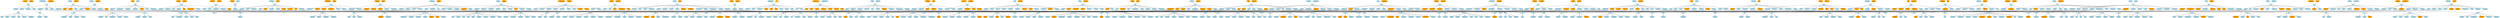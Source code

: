 digraph Families {
	node [color=lightblue2 style=filled]
	overlap=false
	"1a" [label=Hodine]
	"1b" [label=Bollarde]
	1 [shape=diamond]
	"1a" -> 1
	"1b" -> 1
	"2a" [label=Wendelmodis]
	"2b" [label=Ludolphus]
	2 [shape=diamond]
	"2a" -> 2
	"2b" -> 2
	"3a" [label=Siburgis]
	"3b" [label=Kerstiaen]
	3 [shape=diamond]
	"3a" -> 3
	"3b" -> 3
	"4a" [label=Ricmoden]
	"4b" [label=Philips]
	4 [shape=diamond]
	"4a" -> 4
	"4b" -> 4
	"5a" [label=Folqui]
	"5b" [label=Stephanus]
	5 [shape=diamond]
	"5a" -> 5
	"5b" -> 5
	"6a" [label=Gertrudis]
	"6b" [label=Alem]
	6 [shape=diamond]
	"6a" -> 6
	"6b" -> 6
	"7a" [label=Diewiven]
	"7b" [label=Ino]
	7 [shape=diamond]
	"7a" -> 7
	"7b" -> 7
	"8a" [label=Segherarden]
	"8b" [label=Hatebrandus]
	8 [shape=diamond]
	"8a" -> 8
	"8b" -> 8
	"9a" [label=Sipper]
	"9b" [label=Blankard]
	9 [shape=diamond]
	"9a" -> 9
	"9b" -> 9
	"10a" [label=Remsindis]
	"10b" [label=Amilius]
	10 [shape=diamond]
	"10a" -> 10
	"10b" -> 10
	"11a" [label=Volcwiif]
	"11b" [label=Eylwardo]
	11 [shape=diamond]
	"11a" -> 11
	"11b" -> 11
	"12a" [label=Sywi]
	"12b" [label=Franco]
	12 [shape=diamond]
	"12a" -> 12
	"12b" -> 12
	"13a" [label=Suaneka]
	"13b" [label=Ringot]
	13 [shape=diamond]
	"13a" -> 13
	"13b" -> 13
	"14a" [label=Woltwigis]
	"14b" [label=Assceric]
	14 [shape=diamond]
	"14a" -> 14
	"14b" -> 14
	"15a" [label=Heilsota]
	"15b" [label=Jiusippus]
	15 [shape=diamond]
	"15a" -> 15
	"15b" -> 15
	"16a" [label=Volcwiif]
	"16b" [label=Sanders]
	16 [shape=diamond]
	"16a" -> 16
	"16b" -> 16
	"17a" [label=Yda]
	"17b" [label=Kerstiaen]
	17 [shape=diamond]
	"17a" -> 17
	"17b" -> 17
	"18a" [label=Atghardis]
	"18b" [label=Hylonus]
	18 [shape=diamond]
	"18a" -> 18
	"18b" -> 18
	"19a" [label=Ghodelde]
	"19b" [label=Sanse]
	19 [shape=diamond]
	"19a" -> 19
	"19b" -> 19
	"20a" [label=Aleberna]
	"20b" [label=Florens]
	20 [shape=diamond]
	"20a" -> 20
	"20b" -> 20
	"21a" [label=Auesoete]
	"21b" [label=Dauid]
	21 [shape=diamond]
	"21a" -> 21
	"21b" -> 21
	"22a" [label=Sybillia]
	"22b" [label=Pieter]
	22 [shape=diamond]
	"22a" -> 22
	"22b" -> 22
	"23a" [label=Berta]
	"23b" [label=Rolekine]
	23 [shape=diamond]
	"23a" -> 23
	"23b" -> 23
	"24a" [label=Auesoete]
	"24b" [label=Stephanus]
	24 [shape=diamond]
	"24a" -> 24
	"24b" -> 24
	"25a" [label=Baua]
	"25b" [label=Tielen]
	25 [shape=diamond]
	"25a" -> 25
	"25b" -> 25
	"26a" [label=Liudburgis]
	"26b" [label=Adam]
	26 [shape=diamond]
	"26a" -> 26
	"26b" -> 26
	"27a" [label=Sipper]
	"27b" [label=Herman]
	27 [shape=diamond]
	"27a" -> 27
	"27b" -> 27
	"28a" [label=Zuanelt]
	"28b" [label=Dammas]
	28 [shape=diamond]
	"28a" -> 28
	"28b" -> 28
	"29a" [label=Erkenradis]
	"29b" [label="Maelkinа"]
	29 [shape=diamond]
	"29a" -> 29
	"29b" -> 29
	"30a" [label=Diewiven]
	"30b" [label=Jiusippus]
	30 [shape=diamond]
	"30a" -> 30
	"30b" -> 30
	"31a" [label=Machtilden]
	"31b" [label=Lucas]
	31 [shape=diamond]
	"31a" -> 31
	"31b" -> 31
	"32a" [label=Menoldis]
	"32b" [label=Tielen]
	32 [shape=diamond]
	"32a" -> 32
	"32b" -> 32
	"33a" [label=Hille]
	"33b" [label=Tiedeman]
	33 [shape=diamond]
	"33a" -> 33
	"33b" -> 33
	"34a" [label=Ermegardis]
	"34b" [label=""]
	34 [shape=diamond]
	"34a" -> 34
	"34b" -> 34
	"35a" [label=Sywi]
	"35b" [label=Lambrecht]
	35 [shape=diamond]
	"35a" -> 35
	"35b" -> 35
	"36a" [label=Salome]
	"36b" [label=Lardies]
	36 [shape=diamond]
	"36a" -> 36
	"36b" -> 36
	"37a" [label=Scilla]
	"37b" [label=Bollarde]
	37 [shape=diamond]
	"37a" -> 37
	"37b" -> 37
	"38a" [label=Soeten]
	"38b" [label=Harlo]
	38 [shape=diamond]
	"38a" -> 38
	"38b" -> 38
	"39a" [label=Nimme]
	"39b" [label=Thitardo]
	39 [shape=diamond]
	"39a" -> 39
	"39b" -> 39
	"40a" [label=Nimme]
	"40b" [label=Gosuinus]
	40 [shape=diamond]
	"40a" -> 40
	"40b" -> 40
	"41a" [label=Wendelmodis]
	"41b" [label=Conrado]
	41 [shape=diamond]
	"41a" -> 41
	"41b" -> 41
	"42a" [label=Sophia]
	"42b" [label=Sanse]
	42 [shape=diamond]
	"42a" -> 42
	"42b" -> 42
	"43a" [label=Zuanelt]
	"43b" [label=Siccone]
	43 [shape=diamond]
	"43a" -> 43
	"43b" -> 43
	"44a" [label=Reymodis]
	"44b" [label=Jdir]
	44 [shape=diamond]
	"44a" -> 44
	"44b" -> 44
	"45a" [label=Gheesen]
	"45b" [label=Froumoldus]
	45 [shape=diamond]
	"45a" -> 45
	"45b" -> 45
	"46a" [label=Siwa]
	"46b" [label=Michiel]
	46 [shape=diamond]
	"46a" -> 46
	"46b" -> 46
	"47a" [label=Jute]
	"47b" [label=Dammas]
	47 [shape=diamond]
	"47a" -> 47
	"47b" -> 47
	"48a" [label=Hodine]
	"48b" [label=Heinkin]
	48 [shape=diamond]
	"48a" -> 48
	"48b" -> 48
	"49a" [label=Truden]
	"49b" [label=Ghodscalc]
	49 [shape=diamond]
	"49a" -> 49
	"49b" -> 49
	"50a" [label=Cecilia]
	"50b" [label=Brun]
	50 [shape=diamond]
	"50a" -> 50
	"50b" -> 50
	"1c1" [label=Rycaldis]
	1 -> "1c1"
	"3c1" [label=Liedelde]
	3 -> "3c1"
	"5c1" [label=Fellen]
	5 -> "5c1"
	"6c1" [label=Helyana]
	6 -> "6c1"
	"7c1" [label=Ghoudekinen]
	7 -> "7c1"
	"8c1" [label=Geile]
	8 -> "8c1"
	"9c1" [label=Hubrecht]
	9 -> "9c1"
	"9c1" [label=Hubrecht color=orange]
	"12c1" [label=Woltwigis]
	12 -> "12c1"
	"13c1" [label=Heinone]
	13 -> "13c1"
	"15c1" [label=Meynseth]
	15 -> "15c1"
	"16c1" [label=Truden]
	16 -> "16c1"
	"20c1" [label=Pelegrim]
	20 -> "20c1"
	"23c1" [label=Aleydis]
	23 -> "23c1"
	"24c1" [label=Willai]
	24 -> "24c1"
	"26c1" [label=Ysewin]
	26 -> "26c1"
	"29c1" [label=Franco]
	29 -> "29c1"
	"30c1" [label=Saxiardis]
	30 -> "30c1"
	"31c1" [label=Hylonus]
	31 -> "31c1"
	"32c1" [label=Eligius]
	32 -> "32c1"
	"33c1" [label=Bel]
	33 -> "33c1"
	"35c1" [label=Herlewin]
	35 -> "35c1"
	"36c1" [label=Helyana]
	36 -> "36c1"
	"37c1" [label=Wijfgode]
	37 -> "37c1"
	"38c1" [label=Trame]
	38 -> "38c1"
	"39c1" [label=Berta]
	39 -> "39c1"
	"40c1" [label=Siwa]
	40 -> "40c1"
	"41c1" [label=Reynerus]
	41 -> "41c1"
	"42c1" [label=Erenboede]
	42 -> "42c1"
	"43c1" [label=Helyana]
	43 -> "43c1"
	"44c1" [label=Gertrudis]
	44 -> "44c1"
	"46c1" [label=Segherarden]
	46 -> "46c1"
	"47c1" [label=Wederic]
	47 -> "47c1"
	"50c1" [label=Aleberna]
	50 -> "50c1"
	"12c1" [label=Woltwigis color=orange]
	"1c2" [label=Mauricius]
	1 -> "1c2"
	"2c1" [label=Thedwi]
	2 -> "2c1"
	"4c1" [label=Zuanelt]
	4 -> "4c1"
	"5c2" [label=Ysewin]
	5 -> "5c2"
	"6c2" [label=Meinoldo]
	6 -> "6c2"
	"8c2" [label=Truden]
	8 -> "8c2"
	"8c2" [label=Truden color=orange]
	"9c2" [label=Herman]
	9 -> "9c2"
	"13c2" [label=Baua]
	13 -> "13c2"
	"14c1" [label=Moys]
	14 -> "14c1"
	"14c1" [label=Moys color=orange]
	"15c2" [label=Meynseth]
	15 -> "15c2"
	"16c2" [label=Ermegardis]
	16 -> "16c2"
	"18c1" [label=Lutghardis]
	18 -> "18c1"
	"19c1" [label=Truden]
	19 -> "19c1"
	"20c2" [label=Albertus]
	20 -> "20c2"
	"21c1" [label=Ermegardis]
	21 -> "21c1"
	"23c2" [label=Otto]
	23 -> "23c2"
	"25c1" [label=Tetta]
	25 -> "25c1"
	"26c2" [label=Gherung]
	26 -> "26c2"
	"28c1" [label=Suam]
	28 -> "28c1"
	"31c2" [label=Hildegardis]
	31 -> "31c2"
	"32c2" [label=Mabelie]
	32 -> "32c2"
	"33c2" [label=Gheesen]
	33 -> "33c2"
	"35c2" [label=Gheeneman]
	35 -> "35c2"
	"38c2" [label=Pietersen]
	38 -> "38c2"
	"39c2" [label=Hille]
	39 -> "39c2"
	"42c2" [label=Eingeliadis]
	42 -> "42c2"
	"45c1" [label=Hubrecht]
	45 -> "45c1"
	"46c2" [label=Godeweris]
	46 -> "46c2"
	"47c2" [label=Barwoud]
	47 -> "47c2"
	"47c2" [label=Barwoud color=orange]
	"49c1" [label=Aghete]
	49 -> "49c1"
	"23c1" [label=Aleydis color=orange]
	"2c2" [label=Wybel]
	2 -> "2c2"
	"5c3" [label=Alem]
	5 -> "5c3"
	"6c3" [label=Bertoldus]
	6 -> "6c3"
	"7c2" [label=Kerstiaen]
	7 -> "7c2"
	"8c3" [label=Gheesen]
	8 -> "8c3"
	"9c3" [label=Walwin]
	9 -> "9c3"
	"10c1" [label=Sipper]
	10 -> "10c1"
	"11c1" [label=Otger]
	11 -> "11c1"
	"13c3" [label=Rissewint]
	13 -> "13c3"
	"13a" [label=Suaneka color=orange]
	"14c2" [label=Gheldekin]
	14 -> "14c2"
	"19c2" [label=Wissen]
	19 -> "19c2"
	"20c3" [label=Woltwigis]
	20 -> "20c3"
	"21c2" [label=Reynildis]
	21 -> "21c2"
	"24c2" [label=Oudrauen]
	24 -> "24c2"
	"27c1" [label=Imsoete]
	27 -> "27c1"
	"28c2" [label=Siccone]
	28 -> "28c2"
	"29c2" [label=Winrechus]
	29 -> "29c2"
	"30c2" [label=Vandelghis]
	30 -> "30c2"
	"31c3" [label=Emgelberna]
	31 -> "31c3"
	"32c3" [label=Swegero]
	32 -> "32c3"
	"33c3" [label=Saxiardis]
	33 -> "33c3"
	"34c1" [label=Kerstine]
	34 -> "34c1"
	"35c3" [label=Guido]
	35 -> "35c3"
	"36c2" [label=Godeweris]
	36 -> "36c2"
	"37c2" [label=Saxiardis]
	37 -> "37c2"
	"38c3" [label=Herbert]
	38 -> "38c3"
	"42c3" [label=Lutghardis]
	42 -> "42c3"
	"43c2" [label=Siburgis]
	43 -> "43c2"
	"44c2" [label=Gertrudis]
	44 -> "44c2"
	"46c3" [label=Gheuardus]
	46 -> "46c3"
	"48c1" [label=Wijfgode]
	48 -> "48c1"
	"50c2" [label=Imsoete]
	50 -> "50c2"
	"28b" [label=Dammas color=orange]
	"37c1" [label=Wijfgode color=orange]
	"18c1" [label=Lutghardis color=orange]
	"30c2" [label=Vandelghis color=orange]
	"2c3" [label=Mette]
	2 -> "2c3"
	"5c4" [label=Suaneka]
	5 -> "5c4"
	"7c3" [label=Goeskin]
	7 -> "7c3"
	"8c4" [label=Geile]
	8 -> "8c4"
	"8c4" [label=Geile color=orange]
	"11c2" [label=Cecilia]
	11 -> "11c2"
	"15c3" [label=Gerburgis]
	15 -> "15c3"
	"17c1" [label=Lotijn]
	17 -> "17c1"
	"18c2" [label=Atghardis]
	18 -> "18c2"
	"19c3" [label=Marisseis]
	19 -> "19c3"
	"21c3" [label=Heilsota]
	21 -> "21c3"
	"22c1" [label=Bernero]
	22 -> "22c1"
	"22a" [label=Sybillia color=orange]
	"23c3" [label=Voghel]
	23 -> "23c3"
	"29c3" [label=Wernerus]
	29 -> "29c3"
	"30c3" [label=Lisebette]
	30 -> "30c3"
	"32c4" [label=Geykonis]
	32 -> "32c4"
	"34c2" [label=Cofte]
	34 -> "34c2"
	"35c4" [label=Radewijns]
	35 -> "35c4"
	"37c3" [label=Itsburgis]
	37 -> "37c3"
	"38c4" [label=Hildegardis]
	38 -> "38c4"
	"40c2" [label=Hille]
	40 -> "40c2"
	"41c2" [label=Adolfus]
	41 -> "41c2"
	"42c4" [label=Saxiardis]
	42 -> "42c4"
	"43c3" [label=Otto]
	43 -> "43c3"
	"45c2" [label=Wijfgode]
	45 -> "45c2"
	"46c4" [label=Tetta]
	46 -> "46c4"
	"50c3" [label=Alem]
	50 -> "50c3"
	"2b" [label=Ludolphus color=orange]
	"15c1" [label=Meynseth color=orange]
	"7c3" [label=Goeskin color=orange]
	"34c2" [label=Cofte color=orange]
	"42c4" [label=Saxiardis color=orange]
	"1c3" [label=Bernardus]
	1 -> "1c3"
	"3c2" [label=Alem]
	3 -> "3c2"
	"4c2" [label=Thedwi]
	4 -> "4c2"
	"5c5" [label=Arnulphus]
	5 -> "5c5"
	"6c4" [label="Elyasа"]
	6 -> "6c4"
	"8c5" [label=Berta]
	8 -> "8c5"
	"9c4" [label=Imma]
	9 -> "9c4"
	"10c2" [label=Oderada]
	10 -> "10c2"
	"11c3" [label=Ghoudekinen]
	11 -> "11c3"
	"11c3" [label=Ghoudekinen color=orange]
	"12c2" [label=Rycaldis]
	12 -> "12c2"
	"15c4" [label=Stoethoute]
	15 -> "15c4"
	"15c4" [label=Stoethoute color=orange]
	"16c3" [label=Voghel]
	16 -> "16c3"
	"17c2" [label=Wigboldo]
	17 -> "17c2"
	"19c4" [label=Aue]
	19 -> "19c4"
	"19c4" [label=Aue color=orange]
	"20c4" [label=Sara]
	20 -> "20c4"
	"24c3" [label=Godeweris]
	24 -> "24c3"
	"25c2" [label=Godeweris]
	25 -> "25c2"
	"26c3" [label=Fellen]
	26 -> "26c3"
	"30c4" [label=Ghela]
	30 -> "30c4"
	"32c5" [label=Beatrice]
	32 -> "32c5"
	"34c3" [label=Sylof]
	34 -> "34c3"
	"34c3" [label=Sylof color=orange]
	"35c5" [label=Hadewigis]
	35 -> "35c5"
	"36c3" [label=Gilis]
	36 -> "36c3"
	"37c4" [label=Sywi]
	37 -> "37c4"
	"38c5" [label=Thitardo]
	38 -> "38c5"
	"39c3" [label=Aleberna]
	39 -> "39c3"
	"41c3" [label=Volcwiif]
	41 -> "41c3"
	"41c3" [label=Volcwiif color=orange]
	"44c3" [label=Thedwi]
	44 -> "44c3"
	"49c2" [label=Heideric]
	49 -> "49c2"
	"50c4" [label=Ludolphus]
	50 -> "50c4"
	"26b" [label=Adam color=orange]
	"50c1" [label=Aleberna color=orange]
	"4c1" [label=Zuanelt color=orange]
	"50c4" [label=Ludolphus color=orange]
	"1c4" [label=Emmelina]
	1 -> "1c4"
	"4c3" [label=Menoldis]
	4 -> "4c3"
	"5c6" [label=Hardenbernus]
	5 -> "5c6"
	"6c5" [label=Reynildis]
	6 -> "6c5"
	"8c6" [label=Volcwiif]
	8 -> "8c6"
	"9c5" [label=Reymodis]
	9 -> "9c5"
	"10c3" [label=Symon]
	10 -> "10c3"
	"11c4" [label=Amalburga]
	11 -> "11c4"
	"12c3" [label=Zuanelt]
	12 -> "12c3"
	"14c3" [label=Lammekin]
	14 -> "14c3"
	"15c5" [label=Wasseliin]
	15 -> "15c5"
	"16c4" [label=Clemmam]
	16 -> "16c4"
	"17c3" [label=Mabelie]
	17 -> "17c3"
	"18c3" [label=Walburgis]
	18 -> "18c3"
	"18a" [label=Atghardis color=orange]
	"19c5" [label=Auesoete]
	19 -> "19c5"
	"24c4" [label=Menzone]
	24 -> "24c4"
	"25c3" [label=Frethericus]
	25 -> "25c3"
	"27c2" [label=Suaneka]
	27 -> "27c2"
	"29c4" [label=Adolfus]
	29 -> "29c4"
	"30c5" [label=Heilsota]
	30 -> "30c5"
	"30a" [label=Diewiven color=orange]
	"31c4" [label=Bollarde]
	31 -> "31c4"
	"32c6" [label=Arnekin]
	32 -> "32c6"
	"34c4" [label=Ludolphus]
	34 -> "34c4"
	"35c6" [label=Auesoete]
	35 -> "35c6"
	"36c4" [label=Clementia]
	36 -> "36c4"
	"37c5" [label=Wijfgode]
	37 -> "37c5"
	"39c4" [label=Ricmoden]
	39 -> "39c4"
	"40c3" [label=Ysewin]
	40 -> "40c3"
	"42c5" [label=Douwen]
	42 -> "42c5"
	"43c4" [label=Jute]
	43 -> "43c4"
	"45c3" [label=Hilduardis]
	45 -> "45c3"
	"46c5" [label=Gosuinus]
	46 -> "46c5"
	"47c3" [label=Ermerut]
	47 -> "47c3"
	"49c3" [label=Rembrecht]
	49 -> "49c3"
	"50c5" [label=Pelegrim]
	50 -> "50c5"
	"45c1" [label=Hubrecht color=orange]
	"32c3" [label=Swegero color=orange]
	"36c2" [label=Godeweris color=orange]
	"19c3" [label=Marisseis color=orange]
	"6c5" [label=Reynildis color=orange]
	"49c3" [label=Rembrecht color=orange]
	"1c5" [label=Hako]
	1 -> "1c5"
	"3c3" [label=Aghete]
	3 -> "3c3"
	"4c4" [label=Suaneka]
	4 -> "4c4"
	"5c7" [label=Jute]
	5 -> "5c7"
	"6c6" [label=Coclike]
	6 -> "6c6"
	"6a" [label=Gertrudis color=orange]
	"7c4" [label=Bartrarde]
	7 -> "7c4"
	"8c7" [label=Gilis]
	8 -> "8c7"
	"9c6" [label=Isbrandus]
	9 -> "9c6"
	"10c4" [label=Egbertus]
	10 -> "10c4"
	"12c4" [label=Arnekin]
	12 -> "12c4"
	"15c6" [label=Rycaldis]
	15 -> "15c6"
	"16c5" [label=Arnoud]
	16 -> "16c5"
	"23c4" [label=Lutbrandus]
	23 -> "23c4"
	"23c4" [label=Lutbrandus color=orange]
	"24c5" [label=Eremboldus]
	24 -> "24c5"
	"27c3" [label=Meynolphus]
	27 -> "27c3"
	"27a" [label=Sipper color=orange]
	"29c5" [label=Everocker]
	29 -> "29c5"
	"31c5" [label=Michiel]
	31 -> "31c5"
	"32c7" [label=Clara]
	32 -> "32c7"
	"33c4" [label=Reynwi]
	33 -> "33c4"
	"34c5" [label=Clara]
	34 -> "34c5"
	"37c6" [label=Clara]
	37 -> "37c6"
	"38c6" [label=Gloria]
	38 -> "38c6"
	"39c5" [label=Tielen]
	39 -> "39c5"
	"40c4" [label=Kolekinus]
	40 -> "40c4"
	"41c4" [label=Mauricius]
	41 -> "41c4"
	"44c4" [label=Fellen]
	44 -> "44c4"
	"45c4" [label=Grote]
	45 -> "45c4"
	"48c2" [label=Zuanelt]
	48 -> "48c2"
	"49c4" [label=Ghisele]
	49 -> "49c4"
	"50c6" [label=Woutermanne]
	50 -> "50c6"
	"13b" [label=Ringot color=orange]
	"15c2" [label=Meynseth color=orange]
	"43c4" [label=Jute color=orange]
	"3c4" [label=Herbert]
	3 -> "3c4"
	"4c5" [label=Gosuinus]
	4 -> "4c5"
	"5c8" [label=bertrade]
	5 -> "5c8"
	"7c5" [label=Ryccie]
	7 -> "7c5"
	"8c8" [label=Mauricius]
	8 -> "8c8"
	"8a" [label=Segherarden color=orange]
	"9c7" [label=Harlo]
	9 -> "9c7"
	"10c5" [label=Alretieren]
	10 -> "10c5"
	"11c5" [label=Hille]
	11 -> "11c5"
	"14c4" [label=Grote]
	14 -> "14c4"
	"15c7" [label=Remsindis]
	15 -> "15c7"
	"15a" [label=Heilsota color=orange]
	"16c6" [label=Ghoudekinen]
	16 -> "16c6"
	"17c4" [label=Lenildis]
	17 -> "17c4"
	"20c5" [label=Heilsota]
	20 -> "20c5"
	"21c4" [label=Dammas]
	21 -> "21c4"
	"23c5" [label=Godeweris]
	23 -> "23c5"
	"24c6" [label=Agnes]
	24 -> "24c6"
	"25c4" [label=Soeten]
	25 -> "25c4"
	"29c6" [label=Froumoldus]
	29 -> "29c6"
	"31c6" [label=Walburgis]
	31 -> "31c6"
	"34c6" [label=Lotijn]
	34 -> "34c6"
	"35c7" [label=Symon]
	35 -> "35c7"
	"36c5" [label=Riquardus]
	36 -> "36c5"
	"37c7" [label=Moerseil]
	37 -> "37c7"
	"40c5" [label=Amelgeir]
	40 -> "40c5"
	"41c5" [label=Mabelie]
	41 -> "41c5"
	"42c6" [label=Winrechus]
	42 -> "42c6"
	"43c5" [label=Clementia]
	43 -> "43c5"
	"44c5" [label=Conrado]
	44 -> "44c5"
	"45c5" [label=Auesoete]
	45 -> "45c5"
	"45a" [label=Gheesen color=orange]
	"46c6" [label=Woutermanne]
	46 -> "46c6"
	"46c6" [label=Woutermanne color=orange]
	"47c4" [label=Heilsota]
	47 -> "47c4"
	"49c5" [label=Gertrudis]
	49 -> "49c5"
	"50c7" [label=Denijs]
	50 -> "50c7"
	"3a" [label=Siburgis color=orange]
	"31c1" [label=Hylonus color=orange]
	"39c1" [label=Berta color=orange]
	"5c2" [label=Ysewin color=orange]
	"20c2" [label=Albertus color=orange]
	"31c2" [label=Hildegardis color=orange]
	"7c2" [label=Kerstiaen color=orange]
	"30c5" [label=Heilsota color=orange]
	"16c5" [label=Arnoud color=orange]
	"1c6" [label=Samuel]
	1 -> "1c6"
	"4c6" [label=Paradanus]
	4 -> "4c6"
	"7c6" [label=Franco]
	7 -> "7c6"
	"11c6" [label=Dybben]
	11 -> "11c6"
	"19c6" [label=Ghela]
	19 -> "19c6"
	"20c6" [label=Albertus]
	20 -> "20c6"
	"21c5" [label=Wigherus]
	21 -> "21c5"
	"29c7" [label=Ghoudekinen]
	29 -> "29c7"
	"31c7" [label=Jacomin]
	31 -> "31c7"
	"32c8" [label=Ghisebrecht]
	32 -> "32c8"
	"33c5" [label=Yda]
	33 -> "33c5"
	"36c6" [label=Zuanelt]
	36 -> "36c6"
	"37c8" [label=Anthonius]
	37 -> "37c8"
	"39c6" [label=Radwardo]
	39 -> "39c6"
	"40c6" [label=Rembrecht]
	40 -> "40c6"
	"41c6" [label=Euffemia]
	41 -> "41c6"
	"42c7" [label=Berta]
	42 -> "42c7"
	"43c6" [label=Ghodekin]
	43 -> "43c6"
	"46c7" [label=Imsoete]
	46 -> "46c7"
	"47c5" [label=Rodolf]
	47 -> "47c5"
	"4b" [label=Philips color=orange]
	"44b" [label=Jdir color=orange]
	"32c2" [label=Mabelie color=orange]
	"44c2" [label=Gertrudis color=orange]
	"8c6" [label=Volcwiif color=orange]
	"11c5" [label=Hille color=orange]
	"16c6" [label=Ghoudekinen color=orange]
	"5c9" [label=Ripperti]
	5 -> "5c9"
	"7c7" [label=Hughe]
	7 -> "7c7"
	"9c8" [label="Coekeа"]
	9 -> "9c8"
	"10c6" [label=Lisebette]
	10 -> "10c6"
	"11c7" [label=Sara]
	11 -> "11c7"
	"11a" [label=Volcwiif color=orange]
	"12c5" [label=Margareta]
	12 -> "12c5"
	"16c7" [label=Gloria]
	16 -> "16c7"
	"21c6" [label=Erkenradis]
	21 -> "21c6"
	"23c6" [label=Gherolf]
	23 -> "23c6"
	"24c7" [label=Salome]
	24 -> "24c7"
	"29c8" [label=Machtilden]
	29 -> "29c8"
	"32c9" [label=Ricout]
	32 -> "32c9"
	"33c6" [label=Rabburgis]
	33 -> "33c6"
	"34c7" [label=Philips]
	34 -> "34c7"
	"37c9" [label=Segherarden]
	37 -> "37c9"
	"38c7" [label=Tetta]
	38 -> "38c7"
	"40c7" [label=Wijfgode]
	40 -> "40c7"
	"41c7" [label=Reynwi]
	41 -> "41c7"
	"42c8" [label=Waldfridus]
	42 -> "42c8"
	"42c8" [label=Waldfridus color=orange]
	"43c7" [label=Wendelmodis]
	43 -> "43c7"
	"47c6" [label=Butsel]
	47 -> "47c6"
	"48c3" [label=Amelgeir]
	48 -> "48c3"
	"49c6" [label=Rolekine]
	49 -> "49c6"
	"50c8" [label=Clarebout]
	50 -> "50c8"
	"26a" [label=Liudburgis color=orange]
	"29b" [label="Maelkinа" color=orange]
	"31b" [label=Lucas color=orange]
	"26c1" [label=Ysewin color=orange]
	"8c5" [label=Berta color=orange]
	"25c4" [label=Soeten color=orange]
	"1c6" [label=Samuel color=orange]
	"33c5" [label=Yda color=orange]
	"1c7" [label=Reynwi]
	1 -> "1c7"
	"7c8" [label=Eligius]
	7 -> "7c8"
	"9c9" [label=Yda]
	9 -> "9c9"
	"12c6" [label=Diddekin]
	12 -> "12c6"
	"14c5" [label=Gerart]
	14 -> "14c5"
	"14a" [label=Woltwigis color=orange]
	"19c7" [label=Robbrecht]
	19 -> "19c7"
	"24c8" [label=Swegero]
	24 -> "24c8"
	"32c10" [label=Hako]
	32 -> "32c10"
	"33c7" [label=Ricout]
	33 -> "33c7"
	"36c7" [label=Michiel]
	36 -> "36c7"
	"37c10" [label=Myrthel]
	37 -> "37c10"
	"38c8" [label=Hersewindis]
	38 -> "38c8"
	"40c8" [label=Rutgerus]
	40 -> "40c8"
	"40c8" [label=Rutgerus color=orange]
	"41c8" [label=Reynwi]
	41 -> "41c8"
	"42c9" [label=Waldrada]
	42 -> "42c9"
	"43c8" [label=Florens]
	43 -> "43c8"
	"46c8" [label=Eingeliadis]
	46 -> "46c8"
	"47c7" [label=Jacomin]
	47 -> "47c7"
	"48c4" [label=Reymodis]
	48 -> "48c4"
	"49c7" [label=Remsindis]
	49 -> "49c7"
	"50c9" [label=Nellen]
	50 -> "50c9"
	"20b" [label=Florens color=orange]
	"43a" [label=Zuanelt color=orange]
	"9c2" [label=Herman color=orange]
	"19c1" [label=Truden color=orange]
	"8c3" [label=Gheesen color=orange]
	"46c4" [label=Tetta color=orange]
	"30c4" [label=Ghela color=orange]
	"24c4" [label=Menzone color=orange]
	"1c8" [label=Lelien]
	1 -> "1c8"
	"5c10" [label=Volcwiif]
	5 -> "5c10"
	"7c9" [label=Remsindis]
	7 -> "7c9"
	"10c7" [label=Beatrice]
	10 -> "10c7"
	"12c7" [label=Oda]
	12 -> "12c7"
	"17c5" [label=Waldfridus]
	17 -> "17c5"
	"19c8" [label=Ysaac]
	19 -> "19c8"
	"23c7" [label=Ghodekin]
	23 -> "23c7"
	"33c8" [label=Clara]
	33 -> "33c8"
	"36c8" [label=Hersewindis]
	36 -> "36c8"
	"38c9" [label=Cees]
	38 -> "38c9"
	"38a" [label=Soeten color=orange]
	"39c7" [label=Dodo]
	39 -> "39c7"
	"39c7" [label=Dodo color=orange]
	"40c9" [label=Reynwi]
	40 -> "40c9"
	"41c9" [label=Marie]
	41 -> "41c9"
	"46c9" [label=Marcibilia]
	46 -> "46c9"
	"47c8" [label=Haghen]
	47 -> "47c8"
	"48c5" [label=Marcibilia]
	48 -> "48c5"
	"49c8" [label=Jute]
	49 -> "49c8"
	"1b" [label=Bollarde color=orange]
	"11b" [label=Eylwardo color=orange]
	"36b" [label=Lardies color=orange]
	"6c4" [label="Elyasа" color=orange]
	"8c8" [label=Mauricius color=orange]
	"9c10" [label=Werenboud]
	9 -> "9c10"
	"12c8" [label=Gobel]
	12 -> "12c8"
	"17c6" [label=Goeskin]
	17 -> "17c6"
	"19c9" [label=Alwar]
	19 -> "19c9"
	"23c8" [label=Vroeden]
	23 -> "23c8"
	"24c9" [label=Marisseis]
	24 -> "24c9"
	"25c5" [label=Amisius]
	25 -> "25c5"
	"34c8" [label=Pauels]
	34 -> "34c8"
	"35c8" [label=Atghardis]
	35 -> "35c8"
	"39c8" [label=Cecilia]
	39 -> "39c8"
	"40c10" [label=Mourin]
	40 -> "40c10"
	"41c10" [label=Wijfgode]
	41 -> "41c10"
	"41c10" [label=Wijfgode color=orange]
	"42c10" [label=Mabelie]
	42 -> "42c10"
	"46c10" [label=Lelien]
	46 -> "46c10"
	"48c6" [label=Euffemia]
	48 -> "48c6"
	"50c10" [label=Godino]
	50 -> "50c10"
	"3b" [label=Kerstiaen color=orange]
	"17a" [label=Yda color=orange]
	"38b" [label=Harlo color=orange]
	"41b" [label=Conrado color=orange]
	"3c2" [label=Alem color=orange]
	"17c2" [label=Wigboldo color=orange]
	51 [shape=diamond]
	"44c1" -> 51
	"20c1" -> 51
	52 [shape=diamond]
	"40c1" -> 52
	"29c1" -> 52
	"12c9" [label=Gloria]
	12 -> "12c9"
	"16c8" [label=Zuanelt]
	16 -> "16c8"
	"19c10" [label=Syuardus]
	19 -> "19c10"
	"21c7" [label=Reymodis]
	21 -> "21c7"
	"23c9" [label=Agnes]
	23 -> "23c9"
	"33c9" [label=Imma]
	33 -> "33c9"
	"34c9" [label=Heile]
	34 -> "34c9"
	"48c7" [label=Sipper]
	48 -> "48c7"
	"49c9" [label=Lielde]
	49 -> "49c9"
	"51c1" [label=Emgelberna]
	51 -> "51c1"
	"52c1" [label=Nellen]
	52 -> "52c1"
	"18b" [label=Hylonus color=orange]
	"35c2" [label=Gheeneman color=orange]
	"40c3" [label=Ysewin color=orange]
	"40c7" [label=Wijfgode color=orange]
	53 [shape=diamond]
	"2c1" -> 53
	"13c1" -> 53
	54 [shape=diamond]
	"49c1" -> 54
	"32c1" -> 54
	55 [shape=diamond]
	"33c2" -> 55
	"35c1" -> 55
	56 [shape=diamond]
	"25c1" -> 56
	"42c1" -> 56
	57 [shape=diamond]
	"38c1" -> 57
	"23c2" -> 57
	"16c9" [label=Walic]
	16 -> "16c9"
	"24c10" [label=Samuel]
	24 -> "24c10"
	"25c6" [label=Reymbernus]
	25 -> "25c6"
	"34c10" [label=Ricout]
	34 -> "34c10"
	"35c9" [label=Nimme]
	35 -> "35c9"
	"40c11" [label=Sylof]
	40 -> "40c11"
	"47c9" [label=Myrthel]
	47 -> "47c9"
	"48c8" [label=Elberino]
	48 -> "48c8"
	"51c2" [label=Egbertus]
	51 -> "51c2"
	"52c2" [label=Ghodekin]
	52 -> "52c2"
	"53c1" [label=Hille]
	53 -> "53c1"
	"54c1" [label=Michiel]
	54 -> "54c1"
	"55c1" [label=Machtilden]
	55 -> "55c1"
	"56c1" [label=Geile]
	56 -> "56c1"
	"57c1" [label=Remboldus]
	57 -> "57c1"
	"16b" [label=Sanders color=orange]
	"19b" [label=Sanse color=orange]
	"21b" [label=Dauid color=orange]
	"23b" [label=Rolekine color=orange]
	"11c1" [label=Otger color=orange]
	"31c4" [label=Bollarde color=orange]
	"21c7" [label=Reymodis color=orange]
	"52c1" [label=Nellen color=orange]
	58 [shape=diamond]
	"48c1" -> 58
	"41c1" -> 58
	59 [shape=diamond]
	"42c3" -> 59
	"26c2" -> 59
	60 [shape=diamond]
	"33c3" -> 60
	"2c2" -> 60
	61 [shape=diamond]
	"30c1" -> 61
	"6c3" -> 61
	62 [shape=diamond]
	"46c1" -> 62
	"9c3" -> 62
	"5c11" [label=Lielde]
	5 -> "5c11"
	"7c10" [label=Godefridus]
	7 -> "7c10"
	"25c7" [label=Gerburgis]
	25 -> "25c7"
	"32c11" [label=Radwardo]
	32 -> "32c11"
	"33c10" [label=Lisebette]
	33 -> "33c10"
	"35c10" [label=Ghoris]
	35 -> "35c10"
	"39c9" [label=Folpertus]
	39 -> "39c9"
	"48c9" [label=Moys]
	48 -> "48c9"
	"49c10" [label=bertrade]
	49 -> "49c10"
	"51c3" [label=Kerstine]
	51 -> "51c3"
	"53c2" [label=Segher]
	53 -> "53c2"
	"54c2" [label=Martin]
	54 -> "54c2"
	"55c2" [label=Syuardus]
	55 -> "55c2"
	"56c2" [label=Helpriko]
	56 -> "56c2"
	"57c2" [label=Pauels]
	57 -> "57c2"
	"58c1" [label=Siwa]
	58 -> "58c1"
	"60c1" [label=Eingeliadis]
	60 -> "60c1"
	"62c1" [label=Aue]
	62 -> "62c1"
	"7b" [label=Ino color=orange]
	"34b" [label="" color=orange]
	"21c2" [label=Reynildis color=orange]
	"16c4" [label=Clemmam color=orange]
	"17c3" [label=Mabelie color=orange]
	"46c5" [label=Gosuinus color=orange]
	"16c7" [label=Gloria color=orange]
	"40c10" [label=Mourin color=orange]
	"62c1" [label=Aue color=orange]
	63 [shape=diamond]
	"15c3" -> 63
	"35c3" -> 63
	64 [shape=diamond]
	"8c1" -> 64
	"38c3" -> 64
	65 [shape=diamond]
	"40c2" -> 65
	"29c3" -> 65
	66 [shape=diamond]
	"45c2" -> 66
	"32c4" -> 66
	67 [shape=diamond]
	"36c1" -> 67
	"41c2" -> 67
	68 [shape=diamond]
	"31c3" -> 68
	"43c3" -> 68
	69 [shape=diamond]
	"11c2" -> 69
	"50c3" -> 69
	"5c12" [label=Adam]
	5 -> "5c12"
	"39c10" [label=Ermerut]
	39 -> "39c10"
	"48c10" [label=Tiedeman]
	48 -> "48c10"
	"51c4" [label=Amalburga]
	51 -> "51c4"
	"52c3" [label=Eingeliadis]
	52 -> "52c3"
	"54c3" [label=Segher]
	54 -> "54c3"
	"55c3" [label=Beatrice]
	55 -> "55c3"
	"56c3" [label=Thezonus]
	56 -> "56c3"
	"57c3" [label=Remsindis]
	57 -> "57c3"
	"58c2" [label=Sywi]
	58 -> "58c2"
	"59c1" [label=Amelgeir]
	59 -> "59c1"
	"59c1" [label=Amelgeir color=orange]
	"61c1" [label=Hylonus]
	61 -> "61c1"
	"62c2" [label=Sifridus]
	62 -> "62c2"
	"64c1" [label=Saswe]
	64 -> "64c1"
	"64c1" [label=Saswe color=orange]
	"65c1" [label=Salomon]
	65 -> "65c1"
	"66c1" [label="Winardusа"]
	66 -> "66c1"
	"67c1" [label=Wasseliin]
	67 -> "67c1"
	"69c1" [label=Hilduardis]
	69 -> "69c1"
	"17b" [label=Kerstiaen color=orange]
	"28c1" [label=Suam color=orange]
	"21c3" [label=Heilsota color=orange]
	"29c4" [label=Adolfus color=orange]
	"47c6" [label=Butsel color=orange]
	"54c1" [label=Michiel color=orange]
	70 [shape=diamond]
	"42c2" -> 70
	"5c1" -> 70
	71 [shape=diamond]
	"1c1" -> 71
	"24c1" -> 71
	72 [shape=diamond]
	"13c2" -> 72
	"6c2" -> 72
	73 [shape=diamond]
	"39c2" -> 73
	"46c3" -> 73
	74 [shape=diamond]
	"44c3" -> 74
	"17c1" -> 74
	75 [shape=diamond]
	"43c1" -> 75
	"1c3" -> 75
	"10c8" [label=Soi]
	10 -> "10c8"
	"42c11" [label=Sanse]
	42 -> "42c11"
	"47c10" [label=Egbertus]
	47 -> "47c10"
	"50c11" [label=Seukinus]
	50 -> "50c11"
	"51c5" [label=Splinter]
	51 -> "51c5"
	"57c4" [label=Meinoldo]
	57 -> "57c4"
	"58c3" [label=Alene]
	58 -> "58c3"
	"59c2" [label=Erkenradis]
	59 -> "59c2"
	"60c2" [label=Gherbrandus]
	60 -> "60c2"
	"61c2" [label=Salome]
	61 -> "61c2"
	"63c1" [label=Ripperti]
	63 -> "63c1"
	"64c2" [label=Dammas]
	64 -> "64c2"
	"67c2" [label=Eingeliadis]
	67 -> "67c2"
	"68c1" [label=Arnoud]
	68 -> "68c1"
	"70c1" [label=Remsindis]
	70 -> "70c1"
	"71c1" [label=Hodine]
	71 -> "71c1"
	"72c1" [label=Yseboldus]
	72 -> "72c1"
	"74c1" [label=Clara]
	74 -> "74c1"
	"75c1" [label=Ermegardis]
	75 -> "75c1"
	"5b" [label=Stephanus color=orange]
	"38c2" [label=Pietersen color=orange]
	"43c7" [label=Wendelmodis color=orange]
	"49c6" [label=Rolekine color=orange]
	"17c5" [label=Waldfridus color=orange]
	"46c9" [label=Marcibilia color=orange]
	"19c9" [label=Alwar color=orange]
	"16c8" [label=Zuanelt color=orange]
	"51c4" [label=Amalburga color=orange]
	76 [shape=diamond]
	"16c1" -> 76
	"33c1" -> 76
	77 [shape=diamond]
	"27c2" -> 77
	"47c1" -> 77
	78 [shape=diamond]
	"9c4" -> 78
	"1c2" -> 78
	79 [shape=diamond]
	"20c4" -> 79
	"5c3" -> 79
	80 [shape=diamond]
	"34c1" -> 80
	"19c2" -> 80
	81 [shape=diamond]
	"24c3" -> 81
	"38c5" -> 81
	82 [shape=diamond]
	"9c5" -> 82
	"49c2" -> 82
	83 [shape=diamond]
	"10c1" -> 83
	"15c5" -> 83
	"10c9" [label=Imma]
	10 -> "10c9"
	"51c6" [label=Ryccie]
	51 -> "51c6"
	"53c3" [label=Uergina]
	53 -> "53c3"
	"55c4" [label=Wendelmodis]
	55 -> "55c4"
	"56c4" [label=Riquardus]
	56 -> "56c4"
	"58c4" [label=Wijfgode]
	58 -> "58c4"
	"62c3" [label=Flore]
	62 -> "62c3"
	"63c2" [label=Willibrando]
	63 -> "63c2"
	"64c3" [label=Walic]
	64 -> "64c3"
	"64c3" [label=Walic color=orange]
	"66c2" [label=Gheldekin]
	66 -> "66c2"
	"67c3" [label=Trueb]
	67 -> "67c3"
	"68c2" [label=Trame]
	68 -> "68c2"
	"69c2" [label=Barwoud]
	69 -> "69c2"
	"70c2" [label=Emmelina]
	70 -> "70c2"
	"71c2" [label=Waldrada]
	71 -> "71c2"
	"72c2" [label=Wederic]
	72 -> "72c2"
	"74c2" [label=Grote]
	74 -> "74c2"
	"75c2" [label=Goeskin]
	75 -> "75c2"
	"76c1" [label=Woltwigis]
	76 -> "76c1"
	"77c1" [label=Marie]
	77 -> "77c1"
	"78c1" [label=Nannen]
	78 -> "78c1"
	"82c1" [label=Oda]
	82 -> "82c1"
	"83c1" [label=Rembrandus]
	83 -> "83c1"
	"15b" [label=Jiusippus color=orange]
	"27b" [label=Herman color=orange]
	"32b" [label=Tielen color=orange]
	"35b" [label=Lambrecht color=orange]
	"40b" [label=Gosuinus color=orange]
	"24c1" [label=Willai color=orange]
	"9c7" [label=Harlo color=orange]
	"46c7" [label=Imsoete color=orange]
	"23c6" [label=Gherolf color=orange]
	"17c6" [label=Goeskin color=orange]
	"55c1" [label=Machtilden color=orange]
	"74c1" [label=Clara color=orange]
	84 [shape=diamond]
	"1c4" -> 84
	"13c3" -> 84
	85 [shape=diamond]
	"3c3" -> 85
	"14c2" -> 85
	86 [shape=diamond]
	"2c3" -> 86
	"28c2" -> 86
	87 [shape=diamond]
	"18c2" -> 87
	"5c5" -> 87
	88 [shape=diamond]
	"21c1" -> 88
	"10c3" -> 88
	89 [shape=diamond]
	"48c2" -> 89
	"14c3" -> 89
	90 [shape=diamond]
	"37c2" -> 90
	"34c4" -> 90
	91 [shape=diamond]
	"34c5" -> 91
	"9c6" -> 91
	92 [shape=diamond]
	"37c6" -> 92
	"10c4" -> 92
	93 [shape=diamond]
	"33c4" -> 93
	"31c5" -> 93
	94 [shape=diamond]
	"4c2" -> 94
	"40c4" -> 94
	"47c11" [label=Isbrandus]
	47 -> "47c11"
	"50c12" [label=Folcard]
	50 -> "50c12"
	"51c7" [label=Waldfridus]
	51 -> "51c7"
	"52c4" [label=Zuanelt]
	52 -> "52c4"
	"53c4" [label=Wein]
	53 -> "53c4"
	"54c4" [label=Nanne]
	54 -> "54c4"
	"55c5" [label=Karis]
	55 -> "55c5"
	"55c5" [label=Karis color=orange]
	"57c5" [label=Coppesoeten]
	57 -> "57c5"
	"58c5" [label=Sylawert]
	58 -> "58c5"
	"62c4" [label=Ymmekine]
	62 -> "62c4"
	"62c4" [label=Ymmekine color=orange]
	"63c3" [label=Ysaac]
	63 -> "63c3"
	"64c4" [label=Marie]
	64 -> "64c4"
	"65c2" [label=Imsoete]
	65 -> "65c2"
	"66c3" [label=Liedelde]
	66 -> "66c3"
	"67c4" [label=Wybel]
	67 -> "67c4"
	"69c3" [label=Godeweris]
	69 -> "69c3"
	"72c3" [label=Beatrice]
	72 -> "72c3"
	"72c3" [label=Beatrice color=orange]
	"74c3" [label=Lelien]
	74 -> "74c3"
	"75c3" [label=Volcwiif]
	75 -> "75c3"
	"76c2" [label=Sarre]
	76 -> "76c2"
	"77c2" [label=Evergero]
	77 -> "77c2"
	"78c2" [label=Cesarius]
	78 -> "78c2"
	"79c1" [label=Trove]
	79 -> "79c1"
	"80c1" [label=Amalburga]
	80 -> "80c1"
	"81c1" [label=Brundonis]
	81 -> "81c1"
	"83c2" [label=Dodo]
	83 -> "83c2"
	"85c1" [label=Rissewint]
	85 -> "85c1"
	"86c1" [label=Andreas]
	86 -> "86c1"
	"87c1" [label=Euffemia]
	87 -> "87c1"
	"88c1" [label=Falco]
	88 -> "88c1"
	"89c1" [label=Eelbout]
	89 -> "89c1"
	"92c1" [label=Batten]
	92 -> "92c1"
	"6b" [label=Alem color=orange]
	"12a" [label=Sywi color=orange]
	"41a" [label=Wendelmodis color=orange]
	"45b" [label=Froumoldus color=orange]
	"48b" [label=Heinkin color=orange]
	"49c4" [label=Ghisele color=orange]
	"46c10" [label=Lelien color=orange]
	95 [shape=diamond]
	"32c7" -> 95
	"24c2" -> 95
	96 [shape=diamond]
	"15c7" -> 96
	"29c2" -> 96
	97 [shape=diamond]
	"47c4" -> 97
	"23c3" -> 97
	98 [shape=diamond]
	"20c3" -> 98
	"36c3" -> 98
	99 [shape=diamond]
	"39c3" -> 99
	"5c6" -> 99
	100 [shape=diamond]
	"32c5" -> 100
	"25c3" -> 100
	101 [shape=diamond]
	"40c5" -> 101
	"32c6" -> 101
	102 [shape=diamond]
	"37c3" -> 102
	"8c7" -> 102
	103 [shape=diamond]
	"37c5" -> 103
	"27c3" -> 103
	104 [shape=diamond]
	"46c2" -> 104
	"45c4" -> 104
	105 [shape=diamond]
	"5c7" -> 105
	"3c4" -> 105
	106 [shape=diamond]
	"1c1" -> 106
	"29c6" -> 106
	107 [shape=diamond]
	"35c6" -> 107
	"42c6" -> 107
	"51c8" [label=Breghlent]
	51 -> "51c8"
	"51c8" [label=Breghlent color=orange]
	"53c5" [label=Ricward]
	53 -> "53c5"
	"54c5" [label=Andreas]
	54 -> "54c5"
	"55c6" [label=Herdradus]
	55 -> "55c6"
	"58c6" [label=Snellekine]
	58 -> "58c6"
	"59c3" [label=Marie]
	59 -> "59c3"
	"62c5" [label=Folcard]
	62 -> "62c5"
	"63c4" [label=Rase]
	63 -> "63c4"
	"64c5" [label=Katerina]
	64 -> "64c5"
	"67c5" [label=Rabburgis]
	67 -> "67c5"
	"68c3" [label=Heile]
	68 -> "68c3"
	"69c4" [label=Enekonus]
	69 -> "69c4"
	"70c3" [label=Otger]
	70 -> "70c3"
	"72c4" [label=Havix]
	72 -> "72c4"
	"73c1" [label=Heylewigis]
	73 -> "73c1"
	"75c4" [label=Waldrada]
	75 -> "75c4"
	"76c3" [label=Huwardo]
	76 -> "76c3"
	"77c3" [label=Ino]
	77 -> "77c3"
	"78c3" [label=Ermerut]
	78 -> "78c3"
	"79c2" [label=Geile]
	79 -> "79c2"
	"80c2" [label=Clarebout]
	80 -> "80c2"
	"81c2" [label=Ramont]
	81 -> "81c2"
	"83c3" [label=Rissewint]
	83 -> "83c3"
	"85c2" [label=Heile]
	85 -> "85c2"
	"86c2" [label=Lutghardis]
	86 -> "86c2"
	"88c2" [label=Arnst]
	88 -> "88c2"
	"89c2" [label=Amalburga]
	89 -> "89c2"
	"90c1" [label=Oda]
	90 -> "90c1"
	"92c2" [label=Hildebrandus]
	92 -> "92c2"
	"93c1" [label=Emgelberna]
	93 -> "93c1"
	"94c1" [label=Helpriko]
	94 -> "94c1"
	"95c1" [label=Waldrada]
	95 -> "95c1"
	"96c1" [label=Oderada]
	96 -> "96c1"
	"97c1" [label=Beatrice]
	97 -> "97c1"
	"98c1" [label=Eelbout]
	98 -> "98c1"
	"99c1" [label=Yda]
	99 -> "99c1"
	"39c3" [label=Aleberna color=orange]
	"100c1" [label=Euffemia]
	100 -> "100c1"
	"101c1" [label=Oda]
	101 -> "101c1"
	"102c1" [label=Walwin]
	102 -> "102c1"
	"104c1" [label=Rodolf]
	104 -> "104c1"
	"106c1" [label=Remboldus]
	106 -> "106c1"
	"107c1" [label=Amalburga]
	107 -> "107c1"
	"25a" [label=Baua color=orange]
	"44a" [label=Reymodis color=orange]
	"8c1" [label=Geile color=orange]
	"95c1" [label=Waldrada color=orange]
	108 [shape=diamond]
	"10c5" -> 108
	"35c4" -> 108
	109 [shape=diamond]
	"38c6" -> 109
	"16c3" -> 109
	110 [shape=diamond]
	"45c3" -> 110
	"26c3" -> 110
	111 [shape=diamond]
	"19c5" -> 111
	"1c5" -> 111
	112 [shape=diamond]
	"3c1" -> 112
	"29c5" -> 112
	113 [shape=diamond]
	"11c4" -> 113
	"35c7" -> 113
	114 [shape=diamond]
	"23c5" -> 114
	"50c7" -> 114
	115 [shape=diamond]
	"12c2" -> 115
	"4c6" -> 115
	116 [shape=diamond]
	"30c3" -> 116
	"47c5" -> 116
	"10c10" [label=Godeweris]
	10 -> "10c10"
	"50c13" [label=Salome]
	50 -> "50c13"
	"51c9" [label=Ino]
	51 -> "51c9"
	"52c5" [label=Auesoete]
	52 -> "52c5"
	"56c5" [label=Nimme]
	56 -> "56c5"
	"57c6" [label=Liedelde]
	57 -> "57c6"
	"38c1" [label=Trame color=orange]
	"58c7" [label=Wouter]
	58 -> "58c7"
	"59c4" [label=Gherelm]
	59 -> "59c4"
	"60c3" [label=Segherarden]
	60 -> "60c3"
	"61c3" [label=Piak]
	61 -> "61c3"
	"63c5" [label=Lieuin]
	63 -> "63c5"
	"65c3" [label=Margareta]
	65 -> "65c3"
	"66c4" [label=Oda]
	66 -> "66c4"
	"67c6" [label=Douwen]
	67 -> "67c6"
	"68c4" [label=Hille]
	68 -> "68c4"
	"70c4" [label=Weitijn]
	70 -> "70c4"
	"72c5" [label=Lisebette]
	72 -> "72c5"
	"73c2" [label=Heylewigis]
	73 -> "73c2"
	"39c2" [label=Hille color=orange]
	"76c4" [label=Hildebrandus]
	76 -> "76c4"
	"80c3" [label=Wlfarde]
	80 -> "80c3"
	"81c3" [label=Veder]
	81 -> "81c3"
	"81c3" [label=Veder color=orange]
	"83c4" [label=Truden]
	83 -> "83c4"
	"84c1" [label=Boidin]
	84 -> "84c1"
	"86c3" [label=Fellen]
	86 -> "86c3"
	"87c2" [label=Heilsota]
	87 -> "87c2"
	"90c2" [label=Gheuardus]
	90 -> "90c2"
	"92c3" [label=Ricmoden]
	92 -> "92c3"
	"93c2" [label=Tielekine]
	93 -> "93c2"
	"94c2" [label=Reynold]
	94 -> "94c2"
	"4c2" [label=Thedwi color=orange]
	"95c2" [label=Raso]
	95 -> "95c2"
	"96c2" [label=Gilis]
	96 -> "96c2"
	"97c2" [label=Segher]
	97 -> "97c2"
	"98c2" [label=Radulphus]
	98 -> "98c2"
	"100c2" [label=Rolant]
	100 -> "100c2"
	"101c2" [label=Sara]
	101 -> "101c2"
	"102c2" [label=Sywi]
	102 -> "102c2"
	"103c1" [label=Walburgis]
	103 -> "103c1"
	"104c2" [label=Clarebout]
	104 -> "104c2"
	"105c1" [label=Salomon]
	105 -> "105c1"
	"106c2" [label=Mette]
	106 -> "106c2"
	"1c1" [label=Rycaldis color=orange]
	"107c2" [label=Ryccie]
	107 -> "107c2"
	"108c1" [label=Siwa]
	108 -> "108c1"
	"109c1" [label=Sywi]
	109 -> "109c1"
	"110c1" [label=Lelien]
	110 -> "110c1"
	"111c1" [label=Bollarde]
	111 -> "111c1"
	"112c1" [label=Bernardus]
	112 -> "112c1"
	"113c1" [label=Lisebette]
	113 -> "113c1"
	"114c1" [label=Gerart]
	114 -> "114c1"
	"115c1" [label=Sara]
	115 -> "115c1"
	"116c1" [label=Tiedeman]
	116 -> "116c1"
	"21a" [label=Auesoete color=orange]
	"31a" [label=Machtilden color=orange]
	"39a" [label=Nimme color=orange]
	"46b" [label=Michiel color=orange]
	"50b" [label=Brun color=orange]
	"33c7" [label=Ricout color=orange]
	"36c7" [label=Michiel color=orange]
	"1c8" [label=Lelien color=orange]
	"81c1" [label=Brundonis color=orange]
	"73c2" [label=Heylewigis color=orange]
	"100c2" [label=Rolant color=orange]
	117 [shape=diamond]
	"29c8" -> 117
	"23c2" -> 117
	118 [shape=diamond]
	"42c7" -> 118
	"38c3" -> 118
	119 [shape=diamond]
	"41c7" -> 119
	"22c1" -> 119
	120 [shape=diamond]
	"41c5" -> 120
	"50c5" -> 120
	121 [shape=diamond]
	"24c6" -> 121
	"6c6" -> 121
	122 [shape=diamond]
	"12c3" -> 122
	"7c4" -> 122
	123 [shape=diamond]
	"36c6" -> 123
	"12c4" -> 123
	124 [shape=diamond]
	"39c4" -> 124
	"40c4" -> 124
	125 [shape=diamond]
	"24c7" -> 125
	"50c6" -> 125
	126 [shape=diamond]
	"31c6" -> 126
	"4c5" -> 126
	127 [shape=diamond]
	"10c2" -> 127
	"14c4" -> 127
	128 [shape=diamond]
	"15c6" -> 128
	"36c5" -> 128
	129 [shape=diamond]
	"37c9" -> 129
	"44c5" -> 129
	130 [shape=diamond]
	"38c4" -> 130
	"7c6" -> 130
	131 [shape=diamond]
	"41c6" -> 131
	"11c6" -> 131
	132 [shape=diamond]
	"45c5" -> 132
	"21c5" -> 132
	133 [shape=diamond]
	"35c5" -> 133
	"37c8" -> 133
	134 [shape=diamond]
	"50c2" -> 134
	"39c6" -> 134
	135 [shape=diamond]
	"43c5" -> 135
	"5c9" -> 135
	136 [shape=diamond]
	"7c5" -> 136
	"32c9" -> 136
	"51c10" [label=Enekonus]
	51 -> "51c10"
	"52c6" [label=Truden]
	52 -> "52c6"
	"53c6" [label=Breghlent]
	53 -> "53c6"
	"54c6" [label=Gerburgis]
	54 -> "54c6"
	"55c7" [label=Brundonis]
	55 -> "55c7"
	"56c6" [label=Amalburga]
	56 -> "56c6"
	"58c8" [label=Sywi]
	58 -> "58c8"
	"59c5" [label=Hatebrandus]
	59 -> "59c5"
	"60c4" [label=Snelle]
	60 -> "60c4"
	"61c4" [label=Aghete]
	61 -> "61c4"
	"63c6" [label=Thieleman]
	63 -> "63c6"
	"66c5" [label=Wendelmodis]
	66 -> "66c5"
	"67c7" [label=Liedelde]
	67 -> "67c7"
	"69c5" [label=Sibrando]
	69 -> "69c5"
	"70c5" [label=Gisele]
	70 -> "70c5"
	"72c6" [label=Frethericus]
	72 -> "72c6"
	"74c4" [label=Aleberna]
	74 -> "74c4"
	"75c5" [label=Aue]
	75 -> "75c5"
	"76c5" [label=Trame]
	76 -> "76c5"
	"80c4" [label=Didewar]
	80 -> "80c4"
	"81c4" [label=Lielde]
	81 -> "81c4"
	"82c2" [label=Heideric]
	82 -> "82c2"
	"83c5" [label=Rycaldis]
	83 -> "83c5"
	"85c3" [label=Mette]
	85 -> "85c3"
	"87c3" [label=Godeweris]
	87 -> "87c3"
	"89c3" [label=Thieleman]
	89 -> "89c3"
	"90c3" [label=Godeweris]
	90 -> "90c3"
	"91c1" [label=Dammas]
	91 -> "91c1"
	"95c3" [label=Sara]
	95 -> "95c3"
	"97c3" [label=Ricmoden]
	97 -> "97c3"
	"98c3" [label=Brame]
	98 -> "98c3"
	"101c3" [label=Lennot]
	101 -> "101c3"
	"102c3" [label=Auesoete]
	102 -> "102c3"
	"104c3" [label=Walramus]
	104 -> "104c3"
	"104c3" [label=Walramus color=orange]
	"105c2" [label=Yseboldus]
	105 -> "105c2"
	"106c3" [label=Coclike]
	106 -> "106c3"
	"107c3" [label=Oda]
	107 -> "107c3"
	"108c2" [label=Everocker]
	108 -> "108c2"
	"10c5" [label=Alretieren color=orange]
	"109c2" [label=Tielen]
	109 -> "109c2"
	"110c2" [label=Ryccie]
	110 -> "110c2"
	"110c2" [label=Ryccie color=orange]
	"111c2" [label=Arnst]
	111 -> "111c2"
	"113c2" [label=Gherolf]
	113 -> "113c2"
	"113c2" [label=Gherolf color=orange]
	"114c2" [label=Saswe]
	114 -> "114c2"
	"114c2" [label=Saswe color=orange]
	"115c2" [label=Alebaren]
	115 -> "115c2"
	"116c2" [label=Ludingus]
	116 -> "116c2"
	"117c1" [label=Eingeliadis]
	117 -> "117c1"
	"118c1" [label=Valken]
	118 -> "118c1"
	"119c1" [label=Egbertus]
	119 -> "119c1"
	"119c1" [label=Egbertus color=orange]
	"120c1" [label=Meynseth]
	120 -> "120c1"
	"121c1" [label=Sophia]
	121 -> "121c1"
	"123c1" [label=Myrthel]
	123 -> "123c1"
	"124c1" [label=Snellekine]
	124 -> "124c1"
	"39c4" [label=Ricmoden color=orange]
	"125c1" [label=Herardus]
	125 -> "125c1"
	"126c1" [label=Alene]
	126 -> "126c1"
	"127c1" [label=Bobone]
	127 -> "127c1"
	"131c1" [label=Aleydis]
	131 -> "131c1"
	"132c1" [label=Vesse]
	132 -> "132c1"
	"133c1" [label=Myrthel]
	133 -> "133c1"
	"135c1" [label=Folpertus]
	135 -> "135c1"
	"10b" [label=Amilius color=orange]
	"14b" [label=Assceric color=orange]
	"30b" [label=Jiusippus color=orange]
	"33a" [label=Hille color=orange]
	"33b" [label=Tiedeman color=orange]
	"39b" [label=Thitardo color=orange]
	"43b" [label=Siccone color=orange]
	"47b" [label=Dammas color=orange]
	"12c4" [label=Arnekin color=orange]
	"34c10" [label=Ricout color=orange]
	"65c1" [label=Salomon color=orange]
	"64c5" [label=Katerina color=orange]
	"93c1" [label=Emgelberna color=orange]
	"67c7" [label=Liedelde color=orange]
	137 [shape=diamond]
	"7c1" -> 137
	"46c3" -> 137
	138 [shape=diamond]
	"33c6" -> 138
	"35c4" -> 138
	139 [shape=diamond]
	"17c4" -> 139
	"5c6" -> 139
	140 [shape=diamond]
	"36c4" -> 140
	"39c5" -> 140
	141 [shape=diamond]
	"1c7" -> 141
	"44c4" -> 141
	142 [shape=diamond]
	"37c7" -> 142
	"20c6" -> 142
	143 [shape=diamond]
	"31c7" -> 143
	"40c6" -> 143
	144 [shape=diamond]
	"9c9" -> 144
	"50c8" -> 144
	145 [shape=diamond]
	"4c3" -> 145
	"7c8" -> 145
	146 [shape=diamond]
	"10c6" -> 146
	"24c8" -> 146
	"51c11" [label=Eylwardo]
	51 -> "51c11"
	"55c8" [label=Loduicus]
	55 -> "55c8"
	"56c7" [label=Ydier]
	56 -> "56c7"
	"58c9" [label=Curdiin]
	58 -> "58c9"
	"59c6" [label=Erkenradis]
	59 -> "59c6"
	"60c5" [label=Lutghardis]
	60 -> "60c5"
	"61c5" [label=Conrado]
	61 -> "61c5"
	"63c7" [label=Sophia]
	63 -> "63c7"
	"66c6" [label=Lisebette]
	66 -> "66c6"
	"66c6" [label=Lisebette color=orange]
	"67c8" [label=Hildebolding]
	67 -> "67c8"
	"68c5" [label=Froumoldus]
	68 -> "68c5"
	"69c6" [label=Saxiardis]
	69 -> "69c6"
	"72c7" [label=Waldrada]
	72 -> "72c7"
	"77c4" [label=Heylewigis]
	77 -> "77c4"
	"78c4" [label=Marcibilia]
	78 -> "78c4"
	"80c5" [label=Gherung]
	80 -> "80c5"
	"81c5" [label=Pelegrim]
	81 -> "81c5"
	"83c6" [label=Ermegardis]
	83 -> "83c6"
	"84c2" [label=Ludingus]
	84 -> "84c2"
	"85c4" [label=Conzone]
	85 -> "85c4"
	"86c4" [label=Lisebette]
	86 -> "86c4"
	"87c4" [label=Splinter]
	87 -> "87c4"
	"88c3" [label=Beatrice]
	88 -> "88c3"
	"89c4" [label=Menoldis]
	89 -> "89c4"
	"91c2" [label=Breghlent]
	91 -> "91c2"
	"92c4" [label=Folqui]
	92 -> "92c4"
	"92c4" [label=Folqui color=orange]
	"93c3" [label=Atghardis]
	93 -> "93c3"
	"96c3" [label=Lucas]
	96 -> "96c3"
	"97c4" [label=Helyana]
	97 -> "97c4"
	"98c4" [label=Heile]
	98 -> "98c4"
	"100c3" [label=Guido]
	100 -> "100c3"
	"100c3" [label=Guido color=orange]
	"101c4" [label=Bel]
	101 -> "101c4"
	"102c4" [label=Alvericus]
	102 -> "102c4"
	"103c2" [label=Gheldekin]
	103 -> "103c2"
	"104c4" [label=Deghen]
	104 -> "104c4"
	"105c3" [label="Coekeа"]
	105 -> "105c3"
	"105c3" [label="Coekeа" color=orange]
	"106c4" [label=Ermerut]
	106 -> "106c4"
	"109c3" [label=Myrthel]
	109 -> "109c3"
	"110c3" [label=Lammekin]
	110 -> "110c3"
	"111c3" [label=Ghodekin]
	111 -> "111c3"
	"112c2" [label=Thomas]
	112 -> "112c2"
	"113c3" [label=Reymodis]
	113 -> "113c3"
	"115c3" [label=Gilis]
	115 -> "115c3"
	"116c3" [label=Herlewin]
	116 -> "116c3"
	"117c2" [label=Rembrandus]
	117 -> "117c2"
	"118c2" [label=Barwoud]
	118 -> "118c2"
	"119c2" [label=Machtilden]
	119 -> "119c2"
	"120c2" [label=Aleydis]
	120 -> "120c2"
	"121c2" [label=Rutgerus]
	121 -> "121c2"
	"122c1" [label=Gheram]
	122 -> "122c1"
	"128c1" [label=Scoutekiin]
	128 -> "128c1"
	"129c1" [label=Marcilius]
	129 -> "129c1"
	"130c1" [label=Agnes]
	130 -> "130c1"
	"131c2" [label=Fellen]
	131 -> "131c2"
	"133c2" [label=Katerina]
	133 -> "133c2"
	"134c1" [label=Sipper]
	134 -> "134c1"
	"136c1" [label=Volcwiif]
	136 -> "136c1"
	"137c1" [label=Heillam]
	137 -> "137c1"
	"138c1" [label=Hildegardis]
	138 -> "138c1"
	"139c1" [label=Reynerus]
	139 -> "139c1"
	"140c1" [label=bertrade]
	140 -> "140c1"
	"142c1" [label=Andreas]
	142 -> "142c1"
	"142c1" [label=Andreas color=orange]
	"143c1" [label=Marie]
	143 -> "143c1"
	"143c1" [label=Marie color=orange]
	"144c1" [label=Siwa]
	144 -> "144c1"
	"146c1" [label=Daniel]
	146 -> "146c1"
	"36a" [label=Salome color=orange]
	"35c7" [label=Symon color=orange]
	"47c4" [label=Heilsota color=orange]
	"48c9" [label=Moys color=orange]
	"51c5" [label=Splinter color=orange]
	"55c4" [label=Wendelmodis color=orange]
	"83c2" [label=Dodo color=orange]
	"72c4" [label=Havix color=orange]
	"92c3" [label=Ricmoden color=orange]
	"93c2" [label=Tielekine color=orange]
	"126c1" [label=Alene color=orange]
	"137c1" [label=Heillam color=orange]
	147 [shape=diamond]
	"47c3" -> 147
	"24c5" -> 147
	148 [shape=diamond]
	"42c5" -> 148
	"40c4" -> 148
	149 [shape=diamond]
	"50c9" -> 149
	"34c6" -> 149
	150 [shape=diamond]
	"19c6" -> 150
	"43c6" -> 150
	151 [shape=diamond]
	"10c7" -> 151
	"14c5" -> 151
}
